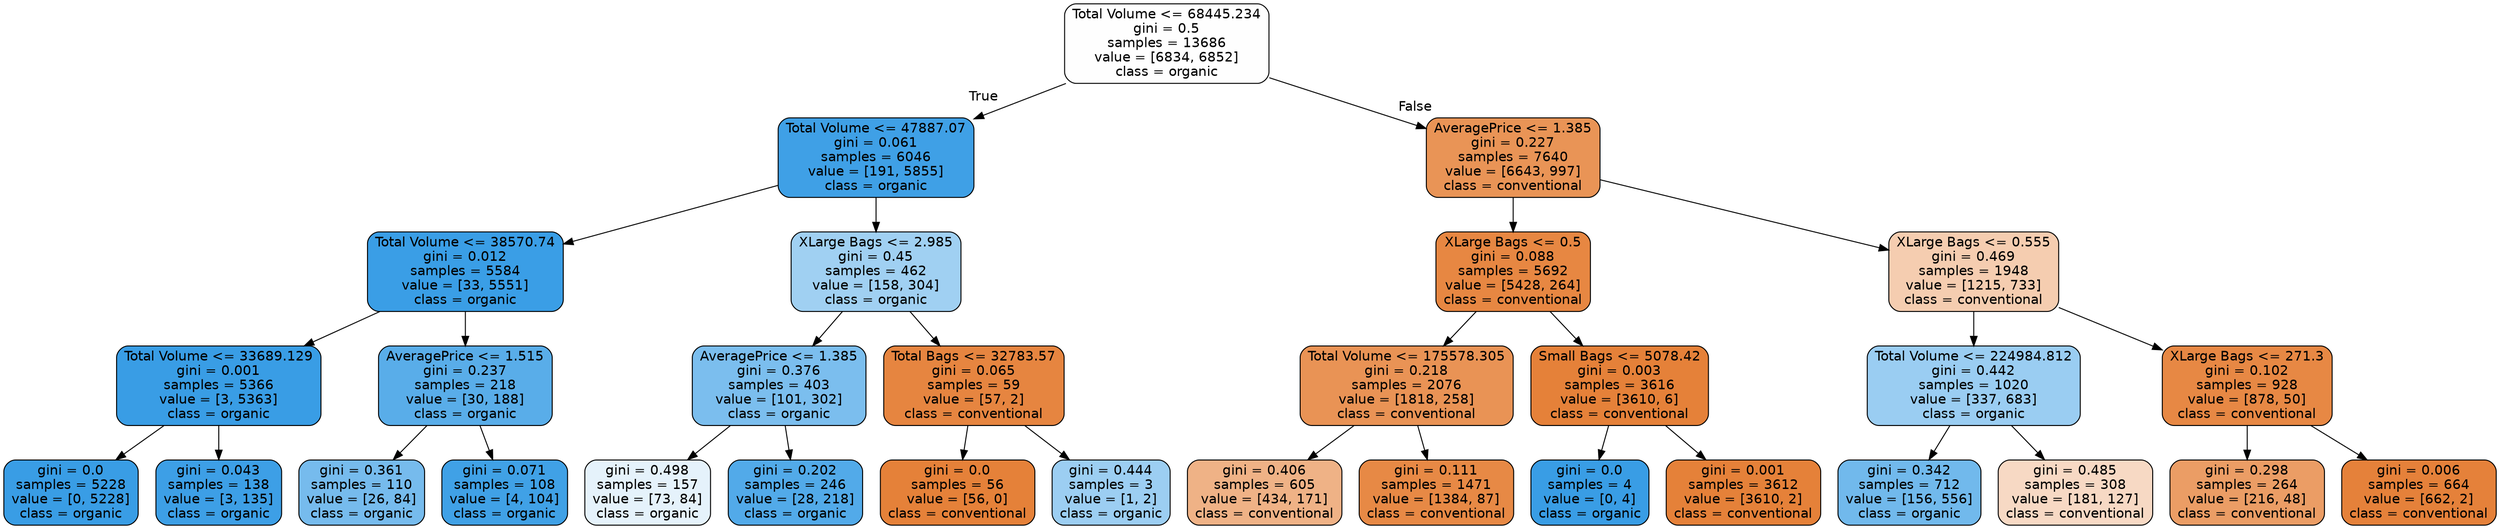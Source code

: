 digraph Tree {
node [shape=box, style="filled, rounded", color="black", fontname=helvetica] ;
edge [fontname=helvetica] ;
0 [label="Total Volume <= 68445.234\ngini = 0.5\nsamples = 13686\nvalue = [6834, 6852]\nclass = organic", fillcolor="#399de501"] ;
1 [label="Total Volume <= 47887.07\ngini = 0.061\nsamples = 6046\nvalue = [191, 5855]\nclass = organic", fillcolor="#399de5f7"] ;
0 -> 1 [labeldistance=2.5, labelangle=45, headlabel="True"] ;
2 [label="Total Volume <= 38570.74\ngini = 0.012\nsamples = 5584\nvalue = [33, 5551]\nclass = organic", fillcolor="#399de5fd"] ;
1 -> 2 ;
3 [label="Total Volume <= 33689.129\ngini = 0.001\nsamples = 5366\nvalue = [3, 5363]\nclass = organic", fillcolor="#399de5ff"] ;
2 -> 3 ;
4 [label="gini = 0.0\nsamples = 5228\nvalue = [0, 5228]\nclass = organic", fillcolor="#399de5ff"] ;
3 -> 4 ;
5 [label="gini = 0.043\nsamples = 138\nvalue = [3, 135]\nclass = organic", fillcolor="#399de5f9"] ;
3 -> 5 ;
6 [label="AveragePrice <= 1.515\ngini = 0.237\nsamples = 218\nvalue = [30, 188]\nclass = organic", fillcolor="#399de5d6"] ;
2 -> 6 ;
7 [label="gini = 0.361\nsamples = 110\nvalue = [26, 84]\nclass = organic", fillcolor="#399de5b0"] ;
6 -> 7 ;
8 [label="gini = 0.071\nsamples = 108\nvalue = [4, 104]\nclass = organic", fillcolor="#399de5f5"] ;
6 -> 8 ;
9 [label="XLarge Bags <= 2.985\ngini = 0.45\nsamples = 462\nvalue = [158, 304]\nclass = organic", fillcolor="#399de57a"] ;
1 -> 9 ;
10 [label="AveragePrice <= 1.385\ngini = 0.376\nsamples = 403\nvalue = [101, 302]\nclass = organic", fillcolor="#399de5aa"] ;
9 -> 10 ;
11 [label="gini = 0.498\nsamples = 157\nvalue = [73, 84]\nclass = organic", fillcolor="#399de521"] ;
10 -> 11 ;
12 [label="gini = 0.202\nsamples = 246\nvalue = [28, 218]\nclass = organic", fillcolor="#399de5de"] ;
10 -> 12 ;
13 [label="Total Bags <= 32783.57\ngini = 0.065\nsamples = 59\nvalue = [57, 2]\nclass = conventional", fillcolor="#e58139f6"] ;
9 -> 13 ;
14 [label="gini = 0.0\nsamples = 56\nvalue = [56, 0]\nclass = conventional", fillcolor="#e58139ff"] ;
13 -> 14 ;
15 [label="gini = 0.444\nsamples = 3\nvalue = [1, 2]\nclass = organic", fillcolor="#399de57f"] ;
13 -> 15 ;
16 [label="AveragePrice <= 1.385\ngini = 0.227\nsamples = 7640\nvalue = [6643, 997]\nclass = conventional", fillcolor="#e58139d9"] ;
0 -> 16 [labeldistance=2.5, labelangle=-45, headlabel="False"] ;
17 [label="XLarge Bags <= 0.5\ngini = 0.088\nsamples = 5692\nvalue = [5428, 264]\nclass = conventional", fillcolor="#e58139f3"] ;
16 -> 17 ;
18 [label="Total Volume <= 175578.305\ngini = 0.218\nsamples = 2076\nvalue = [1818, 258]\nclass = conventional", fillcolor="#e58139db"] ;
17 -> 18 ;
19 [label="gini = 0.406\nsamples = 605\nvalue = [434, 171]\nclass = conventional", fillcolor="#e581399b"] ;
18 -> 19 ;
20 [label="gini = 0.111\nsamples = 1471\nvalue = [1384, 87]\nclass = conventional", fillcolor="#e58139ef"] ;
18 -> 20 ;
21 [label="Small Bags <= 5078.42\ngini = 0.003\nsamples = 3616\nvalue = [3610, 6]\nclass = conventional", fillcolor="#e58139ff"] ;
17 -> 21 ;
22 [label="gini = 0.0\nsamples = 4\nvalue = [0, 4]\nclass = organic", fillcolor="#399de5ff"] ;
21 -> 22 ;
23 [label="gini = 0.001\nsamples = 3612\nvalue = [3610, 2]\nclass = conventional", fillcolor="#e58139ff"] ;
21 -> 23 ;
24 [label="XLarge Bags <= 0.555\ngini = 0.469\nsamples = 1948\nvalue = [1215, 733]\nclass = conventional", fillcolor="#e5813965"] ;
16 -> 24 ;
25 [label="Total Volume <= 224984.812\ngini = 0.442\nsamples = 1020\nvalue = [337, 683]\nclass = organic", fillcolor="#399de581"] ;
24 -> 25 ;
26 [label="gini = 0.342\nsamples = 712\nvalue = [156, 556]\nclass = organic", fillcolor="#399de5b7"] ;
25 -> 26 ;
27 [label="gini = 0.485\nsamples = 308\nvalue = [181, 127]\nclass = conventional", fillcolor="#e581394c"] ;
25 -> 27 ;
28 [label="XLarge Bags <= 271.3\ngini = 0.102\nsamples = 928\nvalue = [878, 50]\nclass = conventional", fillcolor="#e58139f0"] ;
24 -> 28 ;
29 [label="gini = 0.298\nsamples = 264\nvalue = [216, 48]\nclass = conventional", fillcolor="#e58139c6"] ;
28 -> 29 ;
30 [label="gini = 0.006\nsamples = 664\nvalue = [662, 2]\nclass = conventional", fillcolor="#e58139fe"] ;
28 -> 30 ;
}
